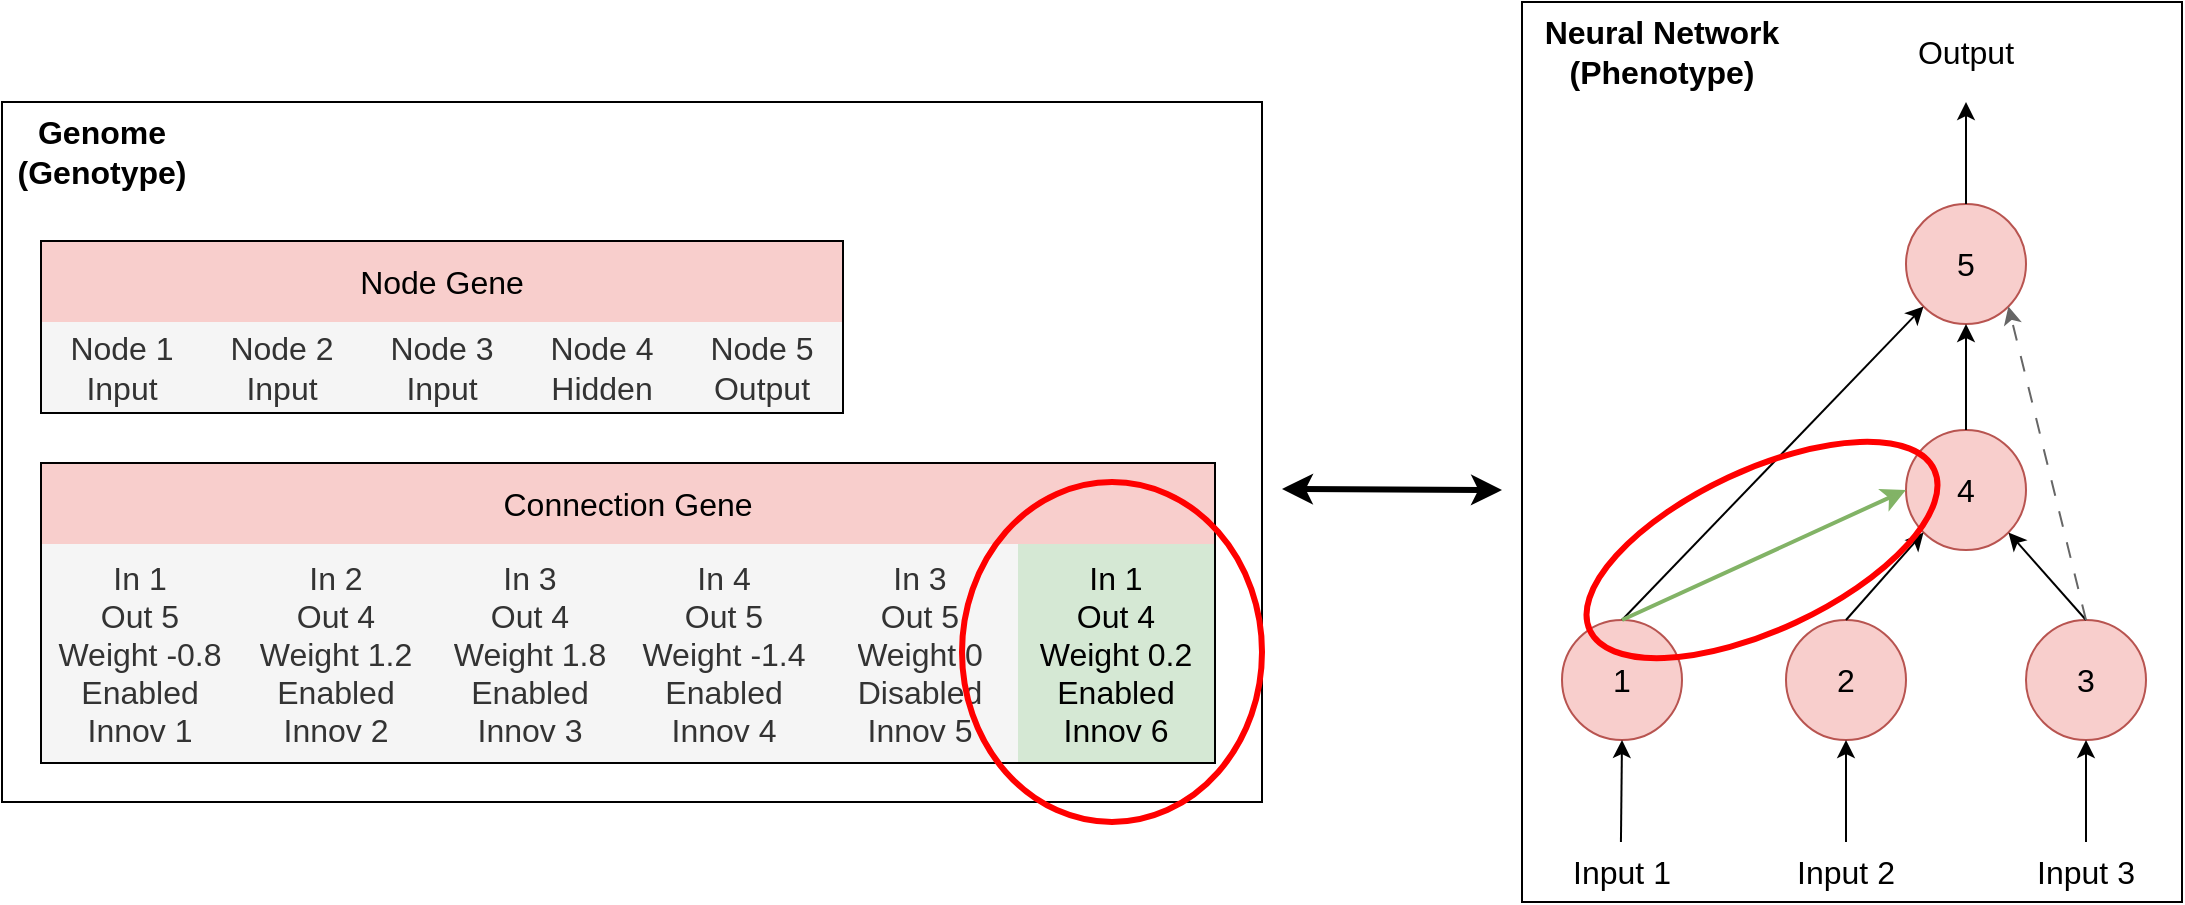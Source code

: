 <mxfile version="27.1.5">
  <diagram name="Page-1" id="YV9h9TjK9BBwD0EoSyPw">
    <mxGraphModel dx="3211" dy="1983" grid="1" gridSize="10" guides="1" tooltips="1" connect="1" arrows="1" fold="1" page="1" pageScale="1" pageWidth="850" pageHeight="1100" math="0" shadow="0">
      <root>
        <mxCell id="0" />
        <mxCell id="1" parent="0" />
        <mxCell id="MC8U4YQa0FiXzc1xEEIF-54" value="" style="rounded=0;whiteSpace=wrap;html=1;fillColor=none;" vertex="1" parent="1">
          <mxGeometry x="-260" y="-380" width="330" height="450" as="geometry" />
        </mxCell>
        <mxCell id="MC8U4YQa0FiXzc1xEEIF-3" style="edgeStyle=none;curved=1;rounded=0;orthogonalLoop=1;jettySize=auto;html=1;entryX=1;entryY=0.5;entryDx=0;entryDy=0;fontSize=16;startSize=8;endSize=8;" edge="1" parent="1">
          <mxGeometry relative="1" as="geometry">
            <mxPoint x="-116" y="58" as="sourcePoint" />
            <mxPoint x="-116" y="58" as="targetPoint" />
          </mxGeometry>
        </mxCell>
        <mxCell id="MC8U4YQa0FiXzc1xEEIF-4" value="4" style="ellipse;whiteSpace=wrap;html=1;fontSize=16;fillColor=#f8cecc;strokeColor=#b85450;" vertex="1" parent="1">
          <mxGeometry x="-68" y="-166" width="60" height="60" as="geometry" />
        </mxCell>
        <mxCell id="MC8U4YQa0FiXzc1xEEIF-5" value="2" style="ellipse;whiteSpace=wrap;html=1;fontSize=16;fillColor=#f8cecc;strokeColor=#b85450;" vertex="1" parent="1">
          <mxGeometry x="-128" y="-71" width="60" height="60" as="geometry" />
        </mxCell>
        <mxCell id="MC8U4YQa0FiXzc1xEEIF-8" value="5" style="ellipse;whiteSpace=wrap;html=1;fontSize=16;fillColor=#f8cecc;strokeColor=#b85450;" vertex="1" parent="1">
          <mxGeometry x="-68" y="-279" width="60" height="60" as="geometry" />
        </mxCell>
        <mxCell id="MC8U4YQa0FiXzc1xEEIF-11" value="3" style="ellipse;whiteSpace=wrap;html=1;fontSize=16;fillColor=#f8cecc;strokeColor=#b85450;" vertex="1" parent="1">
          <mxGeometry x="-8" y="-71" width="60" height="60" as="geometry" />
        </mxCell>
        <mxCell id="MC8U4YQa0FiXzc1xEEIF-13" value="" style="endArrow=classic;html=1;rounded=0;entryX=0.5;entryY=1;entryDx=0;entryDy=0;" edge="1" parent="1" target="MC8U4YQa0FiXzc1xEEIF-5">
          <mxGeometry width="50" height="50" relative="1" as="geometry">
            <mxPoint x="-98" y="40" as="sourcePoint" />
            <mxPoint x="-80" y="40" as="targetPoint" />
          </mxGeometry>
        </mxCell>
        <mxCell id="MC8U4YQa0FiXzc1xEEIF-15" value="" style="endArrow=classic;html=1;rounded=0;entryX=0;entryY=1;entryDx=0;entryDy=0;exitX=0.5;exitY=0;exitDx=0;exitDy=0;" edge="1" parent="1" source="MC8U4YQa0FiXzc1xEEIF-5" target="MC8U4YQa0FiXzc1xEEIF-4">
          <mxGeometry width="50" height="50" relative="1" as="geometry">
            <mxPoint x="-94" y="50" as="sourcePoint" />
            <mxPoint x="-94" y="-1" as="targetPoint" />
          </mxGeometry>
        </mxCell>
        <mxCell id="MC8U4YQa0FiXzc1xEEIF-16" value="" style="endArrow=classic;html=1;rounded=0;entryX=1;entryY=1;entryDx=0;entryDy=0;exitX=0.5;exitY=0;exitDx=0;exitDy=0;" edge="1" parent="1" source="MC8U4YQa0FiXzc1xEEIF-11" target="MC8U4YQa0FiXzc1xEEIF-4">
          <mxGeometry width="50" height="50" relative="1" as="geometry">
            <mxPoint x="-94" y="-61" as="sourcePoint" />
            <mxPoint x="-58" y="-105" as="targetPoint" />
          </mxGeometry>
        </mxCell>
        <mxCell id="MC8U4YQa0FiXzc1xEEIF-18" value="" style="endArrow=classic;html=1;rounded=0;entryX=0.5;entryY=1;entryDx=0;entryDy=0;exitX=0.5;exitY=0;exitDx=0;exitDy=0;" edge="1" parent="1" source="MC8U4YQa0FiXzc1xEEIF-4" target="MC8U4YQa0FiXzc1xEEIF-8">
          <mxGeometry width="50" height="50" relative="1" as="geometry">
            <mxPoint x="-94" y="-61" as="sourcePoint" />
            <mxPoint x="-58" y="-105" as="targetPoint" />
          </mxGeometry>
        </mxCell>
        <mxCell id="MC8U4YQa0FiXzc1xEEIF-19" value="" style="endArrow=classic;html=1;rounded=0;exitX=0.5;exitY=0;exitDx=0;exitDy=0;" edge="1" parent="1" source="MC8U4YQa0FiXzc1xEEIF-8">
          <mxGeometry width="50" height="50" relative="1" as="geometry">
            <mxPoint x="-47.5" y="-279" as="sourcePoint" />
            <mxPoint x="-38" y="-330" as="targetPoint" />
          </mxGeometry>
        </mxCell>
        <mxCell id="MC8U4YQa0FiXzc1xEEIF-20" value="" style="rounded=0;whiteSpace=wrap;html=1;fillColor=none;" vertex="1" parent="1">
          <mxGeometry x="-1020" y="-330" width="630" height="350" as="geometry" />
        </mxCell>
        <mxCell id="MC8U4YQa0FiXzc1xEEIF-21" value="" style="endArrow=classic;html=1;rounded=0;entryX=0.5;entryY=1;entryDx=0;entryDy=0;exitX=0.5;exitY=0;exitDx=0;exitDy=0;" edge="1" parent="1" source="MC8U4YQa0FiXzc1xEEIF-24" target="MC8U4YQa0FiXzc1xEEIF-11">
          <mxGeometry width="50" height="50" relative="1" as="geometry">
            <mxPoint x="21.6" y="40" as="sourcePoint" />
            <mxPoint x="21.6" y="-11" as="targetPoint" />
          </mxGeometry>
        </mxCell>
        <mxCell id="MC8U4YQa0FiXzc1xEEIF-22" value="Input 2" style="text;html=1;align=center;verticalAlign=middle;whiteSpace=wrap;rounded=0;fontSize=16;" vertex="1" parent="1">
          <mxGeometry x="-128" y="40" width="60" height="30" as="geometry" />
        </mxCell>
        <mxCell id="MC8U4YQa0FiXzc1xEEIF-24" value="Input 3" style="text;html=1;align=center;verticalAlign=middle;whiteSpace=wrap;rounded=0;fontSize=16;" vertex="1" parent="1">
          <mxGeometry x="-8" y="40" width="60" height="30" as="geometry" />
        </mxCell>
        <mxCell id="MC8U4YQa0FiXzc1xEEIF-25" value="Output" style="text;html=1;align=center;verticalAlign=middle;whiteSpace=wrap;rounded=0;fontSize=16;" vertex="1" parent="1">
          <mxGeometry x="-68" y="-370" width="60" height="30" as="geometry" />
        </mxCell>
        <mxCell id="MC8U4YQa0FiXzc1xEEIF-26" value="Genome (Genotype)" style="text;html=1;align=center;verticalAlign=middle;whiteSpace=wrap;rounded=0;fontSize=16;fontStyle=1" vertex="1" parent="1">
          <mxGeometry x="-1020" y="-320" width="100" height="30" as="geometry" />
        </mxCell>
        <mxCell id="MC8U4YQa0FiXzc1xEEIF-27" value="" style="shape=table;startSize=0;container=1;collapsible=0;childLayout=tableLayout;strokeWidth=2;swimlaneFillColor=none;" vertex="1" parent="1">
          <mxGeometry x="-1000" y="-260" width="400" height="85" as="geometry" />
        </mxCell>
        <mxCell id="MC8U4YQa0FiXzc1xEEIF-28" value="" style="shape=tableRow;horizontal=0;startSize=0;swimlaneHead=0;swimlaneBody=0;strokeColor=inherit;top=0;left=0;bottom=0;right=0;collapsible=0;dropTarget=0;fillColor=none;points=[[0,0.5],[1,0.5]];portConstraint=eastwest;" vertex="1" parent="MC8U4YQa0FiXzc1xEEIF-27">
          <mxGeometry width="400" height="40" as="geometry" />
        </mxCell>
        <mxCell id="MC8U4YQa0FiXzc1xEEIF-29" value="Node Gene" style="shape=partialRectangle;html=1;whiteSpace=wrap;connectable=0;strokeColor=inherit;overflow=hidden;fillColor=#f8cecc;top=0;left=0;bottom=0;right=0;pointerEvents=1;fontSize=16;rowspan=1;colspan=5;" vertex="1" parent="MC8U4YQa0FiXzc1xEEIF-28">
          <mxGeometry width="400" height="40" as="geometry">
            <mxRectangle width="80" height="40" as="alternateBounds" />
          </mxGeometry>
        </mxCell>
        <mxCell id="MC8U4YQa0FiXzc1xEEIF-30" value="" style="shape=partialRectangle;html=1;whiteSpace=wrap;connectable=0;strokeColor=inherit;overflow=hidden;fillColor=none;top=0;left=0;bottom=0;right=0;pointerEvents=1;" vertex="1" visible="0" parent="MC8U4YQa0FiXzc1xEEIF-28">
          <mxGeometry x="80" width="80" height="40" as="geometry">
            <mxRectangle width="80" height="40" as="alternateBounds" />
          </mxGeometry>
        </mxCell>
        <mxCell id="MC8U4YQa0FiXzc1xEEIF-31" value="" style="shape=partialRectangle;html=1;whiteSpace=wrap;connectable=0;strokeColor=inherit;overflow=hidden;fillColor=none;top=0;left=0;bottom=0;right=0;pointerEvents=1;" vertex="1" visible="0" parent="MC8U4YQa0FiXzc1xEEIF-28">
          <mxGeometry x="160" width="80" height="40" as="geometry">
            <mxRectangle width="80" height="40" as="alternateBounds" />
          </mxGeometry>
        </mxCell>
        <mxCell id="MC8U4YQa0FiXzc1xEEIF-32" value="" style="shape=partialRectangle;html=1;whiteSpace=wrap;connectable=0;strokeColor=inherit;overflow=hidden;fillColor=none;top=0;left=0;bottom=0;right=0;pointerEvents=1;" vertex="1" visible="0" parent="MC8U4YQa0FiXzc1xEEIF-28">
          <mxGeometry x="240" width="80" height="40" as="geometry">
            <mxRectangle width="80" height="40" as="alternateBounds" />
          </mxGeometry>
        </mxCell>
        <mxCell id="MC8U4YQa0FiXzc1xEEIF-63" style="shape=partialRectangle;html=1;whiteSpace=wrap;connectable=0;strokeColor=inherit;overflow=hidden;fillColor=none;top=0;left=0;bottom=0;right=0;pointerEvents=1;" vertex="1" visible="0" parent="MC8U4YQa0FiXzc1xEEIF-28">
          <mxGeometry x="320" width="80" height="40" as="geometry">
            <mxRectangle width="80" height="40" as="alternateBounds" />
          </mxGeometry>
        </mxCell>
        <mxCell id="MC8U4YQa0FiXzc1xEEIF-33" value="" style="shape=tableRow;horizontal=0;startSize=0;swimlaneHead=0;swimlaneBody=0;strokeColor=inherit;top=0;left=0;bottom=0;right=0;collapsible=0;dropTarget=0;fillColor=none;points=[[0,0.5],[1,0.5]];portConstraint=eastwest;" vertex="1" parent="MC8U4YQa0FiXzc1xEEIF-27">
          <mxGeometry y="40" width="400" height="45" as="geometry" />
        </mxCell>
        <mxCell id="MC8U4YQa0FiXzc1xEEIF-34" value="&lt;div&gt;Node 1&lt;/div&gt;&lt;div&gt;Input&lt;/div&gt;" style="shape=partialRectangle;html=1;whiteSpace=wrap;connectable=0;strokeColor=inherit;overflow=hidden;fillColor=#f5f5f5;top=0;left=0;bottom=0;right=0;pointerEvents=1;fontSize=16;fontColor=#333333;" vertex="1" parent="MC8U4YQa0FiXzc1xEEIF-33">
          <mxGeometry width="80" height="45" as="geometry">
            <mxRectangle width="80" height="45" as="alternateBounds" />
          </mxGeometry>
        </mxCell>
        <mxCell id="MC8U4YQa0FiXzc1xEEIF-35" value="&lt;div&gt;Node 2&lt;/div&gt;&lt;div&gt;Input&lt;/div&gt;" style="shape=partialRectangle;html=1;whiteSpace=wrap;connectable=0;strokeColor=inherit;overflow=hidden;fillColor=#f5f5f5;top=0;left=0;bottom=0;right=0;pointerEvents=1;fontSize=16;fontColor=#333333;" vertex="1" parent="MC8U4YQa0FiXzc1xEEIF-33">
          <mxGeometry x="80" width="80" height="45" as="geometry">
            <mxRectangle width="80" height="45" as="alternateBounds" />
          </mxGeometry>
        </mxCell>
        <mxCell id="MC8U4YQa0FiXzc1xEEIF-36" value="&lt;div&gt;Node 3&lt;/div&gt;&lt;div&gt;Input&lt;/div&gt;" style="shape=partialRectangle;html=1;whiteSpace=wrap;connectable=0;strokeColor=inherit;overflow=hidden;fillColor=#f5f5f5;top=0;left=0;bottom=0;right=0;pointerEvents=1;fontSize=16;fontColor=#333333;" vertex="1" parent="MC8U4YQa0FiXzc1xEEIF-33">
          <mxGeometry x="160" width="80" height="45" as="geometry">
            <mxRectangle width="80" height="45" as="alternateBounds" />
          </mxGeometry>
        </mxCell>
        <mxCell id="MC8U4YQa0FiXzc1xEEIF-37" value="&lt;div&gt;Node 4&lt;/div&gt;&lt;div&gt;Hidden&lt;/div&gt;" style="shape=partialRectangle;html=1;whiteSpace=wrap;connectable=0;strokeColor=inherit;overflow=hidden;fillColor=#f5f5f5;top=0;left=0;bottom=0;right=0;pointerEvents=1;fontSize=16;fontColor=#333333;" vertex="1" parent="MC8U4YQa0FiXzc1xEEIF-33">
          <mxGeometry x="240" width="80" height="45" as="geometry">
            <mxRectangle width="80" height="45" as="alternateBounds" />
          </mxGeometry>
        </mxCell>
        <mxCell id="MC8U4YQa0FiXzc1xEEIF-64" value="&lt;div&gt;Node 5&lt;/div&gt;&lt;div&gt;Output&lt;/div&gt;" style="shape=partialRectangle;html=1;whiteSpace=wrap;connectable=0;strokeColor=inherit;overflow=hidden;fillColor=#f5f5f5;top=0;left=0;bottom=0;right=0;pointerEvents=1;fontSize=16;fontColor=#333333;" vertex="1" parent="MC8U4YQa0FiXzc1xEEIF-33">
          <mxGeometry x="320" width="80" height="45" as="geometry">
            <mxRectangle width="80" height="45" as="alternateBounds" />
          </mxGeometry>
        </mxCell>
        <mxCell id="MC8U4YQa0FiXzc1xEEIF-38" value="" style="shape=table;startSize=0;container=1;collapsible=0;childLayout=tableLayout;strokeWidth=2;swimlaneFillColor=none;" vertex="1" parent="1">
          <mxGeometry x="-1000" y="-149" width="586" height="149" as="geometry" />
        </mxCell>
        <mxCell id="MC8U4YQa0FiXzc1xEEIF-39" value="" style="shape=tableRow;horizontal=0;startSize=0;swimlaneHead=0;swimlaneBody=0;strokeColor=inherit;top=0;left=0;bottom=0;right=0;collapsible=0;dropTarget=0;fillColor=none;points=[[0,0.5],[1,0.5]];portConstraint=eastwest;" vertex="1" parent="MC8U4YQa0FiXzc1xEEIF-38">
          <mxGeometry width="586" height="40" as="geometry" />
        </mxCell>
        <mxCell id="MC8U4YQa0FiXzc1xEEIF-40" value="Connection Gene" style="shape=partialRectangle;html=1;whiteSpace=wrap;connectable=0;strokeColor=inherit;overflow=hidden;fillColor=#f8cecc;top=0;left=0;bottom=0;right=0;pointerEvents=1;fontSize=16;rowspan=1;colspan=6;" vertex="1" parent="MC8U4YQa0FiXzc1xEEIF-39">
          <mxGeometry width="586" height="40" as="geometry">
            <mxRectangle width="98" height="40" as="alternateBounds" />
          </mxGeometry>
        </mxCell>
        <mxCell id="MC8U4YQa0FiXzc1xEEIF-41" value="" style="shape=partialRectangle;html=1;whiteSpace=wrap;connectable=0;strokeColor=inherit;overflow=hidden;fillColor=none;top=0;left=0;bottom=0;right=0;pointerEvents=1;" vertex="1" visible="0" parent="MC8U4YQa0FiXzc1xEEIF-39">
          <mxGeometry x="98" width="98" height="40" as="geometry">
            <mxRectangle width="98" height="40" as="alternateBounds" />
          </mxGeometry>
        </mxCell>
        <mxCell id="MC8U4YQa0FiXzc1xEEIF-42" value="" style="shape=partialRectangle;html=1;whiteSpace=wrap;connectable=0;strokeColor=inherit;overflow=hidden;fillColor=none;top=0;left=0;bottom=0;right=0;pointerEvents=1;" vertex="1" visible="0" parent="MC8U4YQa0FiXzc1xEEIF-39">
          <mxGeometry x="196" width="96" height="40" as="geometry">
            <mxRectangle width="96" height="40" as="alternateBounds" />
          </mxGeometry>
        </mxCell>
        <mxCell id="MC8U4YQa0FiXzc1xEEIF-43" value="" style="shape=partialRectangle;html=1;whiteSpace=wrap;connectable=0;strokeColor=inherit;overflow=hidden;fillColor=none;top=0;left=0;bottom=0;right=0;pointerEvents=1;" vertex="1" visible="0" parent="MC8U4YQa0FiXzc1xEEIF-39">
          <mxGeometry x="292" width="98" height="40" as="geometry">
            <mxRectangle width="98" height="40" as="alternateBounds" />
          </mxGeometry>
        </mxCell>
        <mxCell id="MC8U4YQa0FiXzc1xEEIF-49" style="shape=partialRectangle;html=1;whiteSpace=wrap;connectable=0;strokeColor=inherit;overflow=hidden;fillColor=none;top=0;left=0;bottom=0;right=0;pointerEvents=1;" vertex="1" visible="0" parent="MC8U4YQa0FiXzc1xEEIF-39">
          <mxGeometry x="390" width="98" height="40" as="geometry">
            <mxRectangle width="98" height="40" as="alternateBounds" />
          </mxGeometry>
        </mxCell>
        <mxCell id="MC8U4YQa0FiXzc1xEEIF-67" style="shape=partialRectangle;html=1;whiteSpace=wrap;connectable=0;strokeColor=inherit;overflow=hidden;fillColor=none;top=0;left=0;bottom=0;right=0;pointerEvents=1;" vertex="1" visible="0" parent="MC8U4YQa0FiXzc1xEEIF-39">
          <mxGeometry x="488" width="98" height="40" as="geometry">
            <mxRectangle width="98" height="40" as="alternateBounds" />
          </mxGeometry>
        </mxCell>
        <mxCell id="MC8U4YQa0FiXzc1xEEIF-44" value="" style="shape=tableRow;horizontal=0;startSize=0;swimlaneHead=0;swimlaneBody=0;strokeColor=inherit;top=0;left=0;bottom=0;right=0;collapsible=0;dropTarget=0;fillColor=none;points=[[0,0.5],[1,0.5]];portConstraint=eastwest;" vertex="1" parent="MC8U4YQa0FiXzc1xEEIF-38">
          <mxGeometry y="40" width="586" height="109" as="geometry" />
        </mxCell>
        <mxCell id="MC8U4YQa0FiXzc1xEEIF-45" value="&lt;div&gt;In 1&lt;/div&gt;&lt;div&gt;Out 5&lt;/div&gt;&lt;div&gt;Weight -0.8&lt;/div&gt;&lt;div&gt;Enabled&lt;/div&gt;&lt;div&gt;Innov 1&lt;/div&gt;" style="shape=partialRectangle;html=1;whiteSpace=wrap;connectable=0;strokeColor=inherit;overflow=hidden;fillColor=#f5f5f5;top=0;left=0;bottom=0;right=0;pointerEvents=1;fontSize=16;fontColor=#333333;" vertex="1" parent="MC8U4YQa0FiXzc1xEEIF-44">
          <mxGeometry width="98" height="109" as="geometry">
            <mxRectangle width="98" height="109" as="alternateBounds" />
          </mxGeometry>
        </mxCell>
        <mxCell id="MC8U4YQa0FiXzc1xEEIF-46" value="&lt;div&gt;In 2&lt;/div&gt;&lt;div&gt;Out 4&lt;/div&gt;&lt;div&gt;Weight 1.2&lt;/div&gt;&lt;div&gt;Enabled&lt;/div&gt;&lt;div&gt;Innov 2&lt;/div&gt;" style="shape=partialRectangle;html=1;whiteSpace=wrap;connectable=0;strokeColor=inherit;overflow=hidden;fillColor=#f5f5f5;top=0;left=0;bottom=0;right=0;pointerEvents=1;fontSize=16;fontColor=#333333;" vertex="1" parent="MC8U4YQa0FiXzc1xEEIF-44">
          <mxGeometry x="98" width="98" height="109" as="geometry">
            <mxRectangle width="98" height="109" as="alternateBounds" />
          </mxGeometry>
        </mxCell>
        <mxCell id="MC8U4YQa0FiXzc1xEEIF-47" value="&lt;div&gt;In 3&lt;/div&gt;&lt;div&gt;Out 4&lt;/div&gt;&lt;div&gt;Weight 1.8&lt;/div&gt;&lt;div&gt;Enabled&lt;/div&gt;&lt;div&gt;Innov 3&lt;/div&gt;" style="shape=partialRectangle;html=1;whiteSpace=wrap;connectable=0;strokeColor=inherit;overflow=hidden;fillColor=#f5f5f5;top=0;left=0;bottom=0;right=0;pointerEvents=1;fontSize=16;fontColor=#333333;" vertex="1" parent="MC8U4YQa0FiXzc1xEEIF-44">
          <mxGeometry x="196" width="96" height="109" as="geometry">
            <mxRectangle width="96" height="109" as="alternateBounds" />
          </mxGeometry>
        </mxCell>
        <mxCell id="MC8U4YQa0FiXzc1xEEIF-48" value="&lt;div&gt;In 4&lt;/div&gt;&lt;div&gt;Out 5&lt;/div&gt;&lt;div&gt;Weight -1.4&lt;/div&gt;&lt;div&gt;Enabled&lt;/div&gt;&lt;div&gt;Innov 4&lt;/div&gt;" style="shape=partialRectangle;html=1;whiteSpace=wrap;connectable=0;strokeColor=inherit;overflow=hidden;fillColor=#f5f5f5;top=0;left=0;bottom=0;right=0;pointerEvents=1;fontSize=16;fontColor=#333333;" vertex="1" parent="MC8U4YQa0FiXzc1xEEIF-44">
          <mxGeometry x="292" width="98" height="109" as="geometry">
            <mxRectangle width="98" height="109" as="alternateBounds" />
          </mxGeometry>
        </mxCell>
        <mxCell id="MC8U4YQa0FiXzc1xEEIF-50" value="&lt;div&gt;In 3&lt;/div&gt;&lt;div&gt;Out 5&lt;/div&gt;&lt;div&gt;Weight 0&lt;/div&gt;&lt;div&gt;Disabled&lt;/div&gt;&lt;div&gt;Innov 5&lt;/div&gt;" style="shape=partialRectangle;html=1;whiteSpace=wrap;connectable=0;strokeColor=inherit;overflow=hidden;fillColor=#f5f5f5;top=0;left=0;bottom=0;right=0;pointerEvents=1;fontSize=16;fontColor=#333333;" vertex="1" parent="MC8U4YQa0FiXzc1xEEIF-44">
          <mxGeometry x="390" width="98" height="109" as="geometry">
            <mxRectangle width="98" height="109" as="alternateBounds" />
          </mxGeometry>
        </mxCell>
        <mxCell id="MC8U4YQa0FiXzc1xEEIF-68" value="&lt;div&gt;In 1&lt;/div&gt;&lt;div&gt;Out 4&lt;/div&gt;&lt;div&gt;Weight 0.2&lt;/div&gt;&lt;div&gt;Enabled&lt;/div&gt;&lt;div&gt;Innov 6&lt;/div&gt;" style="shape=partialRectangle;html=1;whiteSpace=wrap;connectable=0;strokeColor=#82b366;overflow=hidden;fillColor=#d5e8d4;top=0;left=0;bottom=0;right=0;pointerEvents=1;fontSize=16;" vertex="1" parent="MC8U4YQa0FiXzc1xEEIF-44">
          <mxGeometry x="488" width="98" height="109" as="geometry">
            <mxRectangle width="98" height="109" as="alternateBounds" />
          </mxGeometry>
        </mxCell>
        <mxCell id="MC8U4YQa0FiXzc1xEEIF-51" value="" style="endArrow=classic;html=1;rounded=0;exitX=0.5;exitY=0;exitDx=0;exitDy=0;entryX=1;entryY=1;entryDx=0;entryDy=0;dashed=1;fillColor=#f5f5f5;strokeColor=#666666;dashPattern=8 8;" edge="1" parent="1" source="MC8U4YQa0FiXzc1xEEIF-11" target="MC8U4YQa0FiXzc1xEEIF-8">
          <mxGeometry width="50" height="50" relative="1" as="geometry">
            <mxPoint x="-100" y="-140" as="sourcePoint" />
            <mxPoint x="-50" y="-190" as="targetPoint" />
          </mxGeometry>
        </mxCell>
        <mxCell id="MC8U4YQa0FiXzc1xEEIF-55" value="Neural Network (Phenotype)" style="text;html=1;align=center;verticalAlign=middle;whiteSpace=wrap;rounded=0;fontSize=16;fontStyle=1" vertex="1" parent="1">
          <mxGeometry x="-260" y="-375" width="140" height="40" as="geometry" />
        </mxCell>
        <mxCell id="MC8U4YQa0FiXzc1xEEIF-56" value="" style="endArrow=classic;startArrow=classic;html=1;rounded=0;strokeWidth=3;" edge="1" parent="1">
          <mxGeometry width="50" height="50" relative="1" as="geometry">
            <mxPoint x="-380" y="-136.53" as="sourcePoint" />
            <mxPoint x="-270" y="-136" as="targetPoint" />
          </mxGeometry>
        </mxCell>
        <mxCell id="MC8U4YQa0FiXzc1xEEIF-59" value="1" style="ellipse;whiteSpace=wrap;html=1;fontSize=16;fillColor=#f8cecc;strokeColor=#b85450;" vertex="1" parent="1">
          <mxGeometry x="-240" y="-71" width="60" height="60" as="geometry" />
        </mxCell>
        <mxCell id="MC8U4YQa0FiXzc1xEEIF-60" value="" style="endArrow=classic;html=1;rounded=0;entryX=0.5;entryY=1;entryDx=0;entryDy=0;" edge="1" parent="1" target="MC8U4YQa0FiXzc1xEEIF-59">
          <mxGeometry width="50" height="50" relative="1" as="geometry">
            <mxPoint x="-210.53" y="40" as="sourcePoint" />
            <mxPoint x="-210.53" y="-11" as="targetPoint" />
          </mxGeometry>
        </mxCell>
        <mxCell id="MC8U4YQa0FiXzc1xEEIF-61" value="Input 1" style="text;html=1;align=center;verticalAlign=middle;whiteSpace=wrap;rounded=0;fontSize=16;" vertex="1" parent="1">
          <mxGeometry x="-240" y="40" width="60" height="30" as="geometry" />
        </mxCell>
        <mxCell id="MC8U4YQa0FiXzc1xEEIF-62" value="" style="endArrow=classic;html=1;rounded=0;entryX=0;entryY=1;entryDx=0;entryDy=0;exitX=0.5;exitY=0;exitDx=0;exitDy=0;" edge="1" parent="1" source="MC8U4YQa0FiXzc1xEEIF-59" target="MC8U4YQa0FiXzc1xEEIF-8">
          <mxGeometry width="50" height="50" relative="1" as="geometry">
            <mxPoint x="-88" y="-61" as="sourcePoint" />
            <mxPoint x="-49" y="-218" as="targetPoint" />
          </mxGeometry>
        </mxCell>
        <mxCell id="MC8U4YQa0FiXzc1xEEIF-66" value="" style="endArrow=classic;html=1;rounded=0;entryX=0;entryY=0.5;entryDx=0;entryDy=0;exitX=0.5;exitY=0;exitDx=0;exitDy=0;fillColor=#d5e8d4;strokeColor=#82b366;strokeWidth=2;" edge="1" parent="1" source="MC8U4YQa0FiXzc1xEEIF-59" target="MC8U4YQa0FiXzc1xEEIF-4">
          <mxGeometry width="50" height="50" relative="1" as="geometry">
            <mxPoint x="-200" y="-61" as="sourcePoint" />
            <mxPoint x="-49" y="-218" as="targetPoint" />
          </mxGeometry>
        </mxCell>
        <mxCell id="MC8U4YQa0FiXzc1xEEIF-69" value="" style="ellipse;whiteSpace=wrap;html=1;fillColor=none;strokeColor=light-dark(#FF0000,#EDEDED);strokeWidth=3;" vertex="1" parent="1">
          <mxGeometry x="-540" y="-140" width="150" height="170" as="geometry" />
        </mxCell>
        <mxCell id="MC8U4YQa0FiXzc1xEEIF-70" value="" style="ellipse;whiteSpace=wrap;html=1;fillColor=none;strokeColor=light-dark(#FF0000,#EDEDED);strokeWidth=3;rotation=65;" vertex="1" parent="1">
          <mxGeometry x="-180" y="-201" width="80" height="190" as="geometry" />
        </mxCell>
      </root>
    </mxGraphModel>
  </diagram>
</mxfile>
